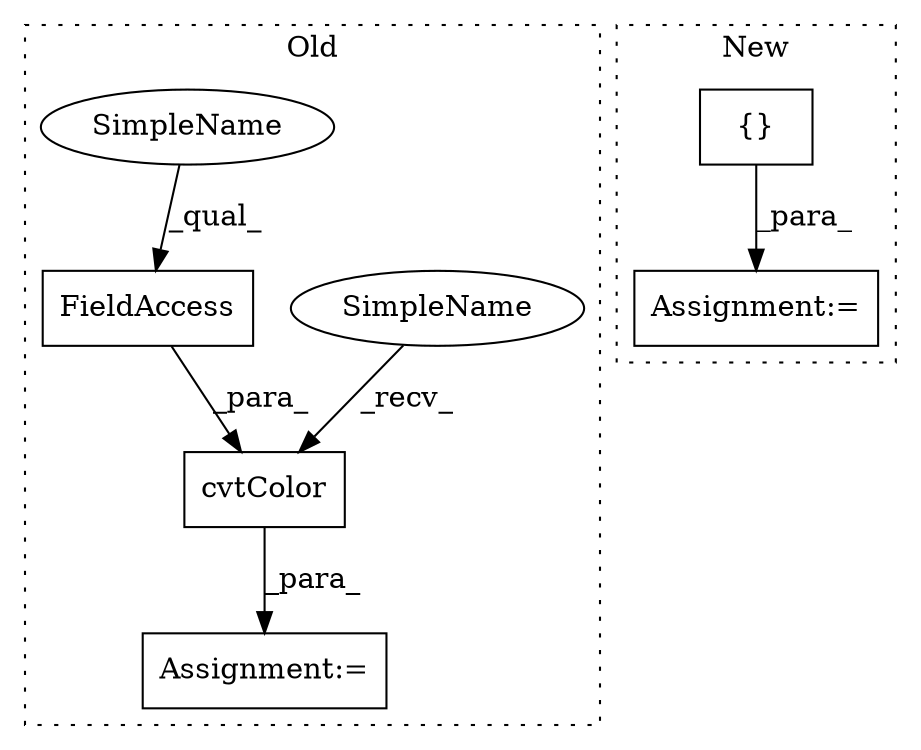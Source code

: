 digraph G {
subgraph cluster0 {
1 [label="cvtColor" a="32" s="1387,1420" l="9,1" shape="box"];
3 [label="FieldAccess" a="22" s="1403" l="17" shape="box"];
5 [label="Assignment:=" a="7" s="1382" l="1" shape="box"];
6 [label="SimpleName" a="42" s="1383" l="3" shape="ellipse"];
7 [label="SimpleName" a="42" s="1403" l="3" shape="ellipse"];
label = "Old";
style="dotted";
}
subgraph cluster1 {
2 [label="{}" a="4" s="1025,1031" l="1,1" shape="box"];
4 [label="Assignment:=" a="7" s="1001" l="1" shape="box"];
label = "New";
style="dotted";
}
1 -> 5 [label="_para_"];
2 -> 4 [label="_para_"];
3 -> 1 [label="_para_"];
6 -> 1 [label="_recv_"];
7 -> 3 [label="_qual_"];
}